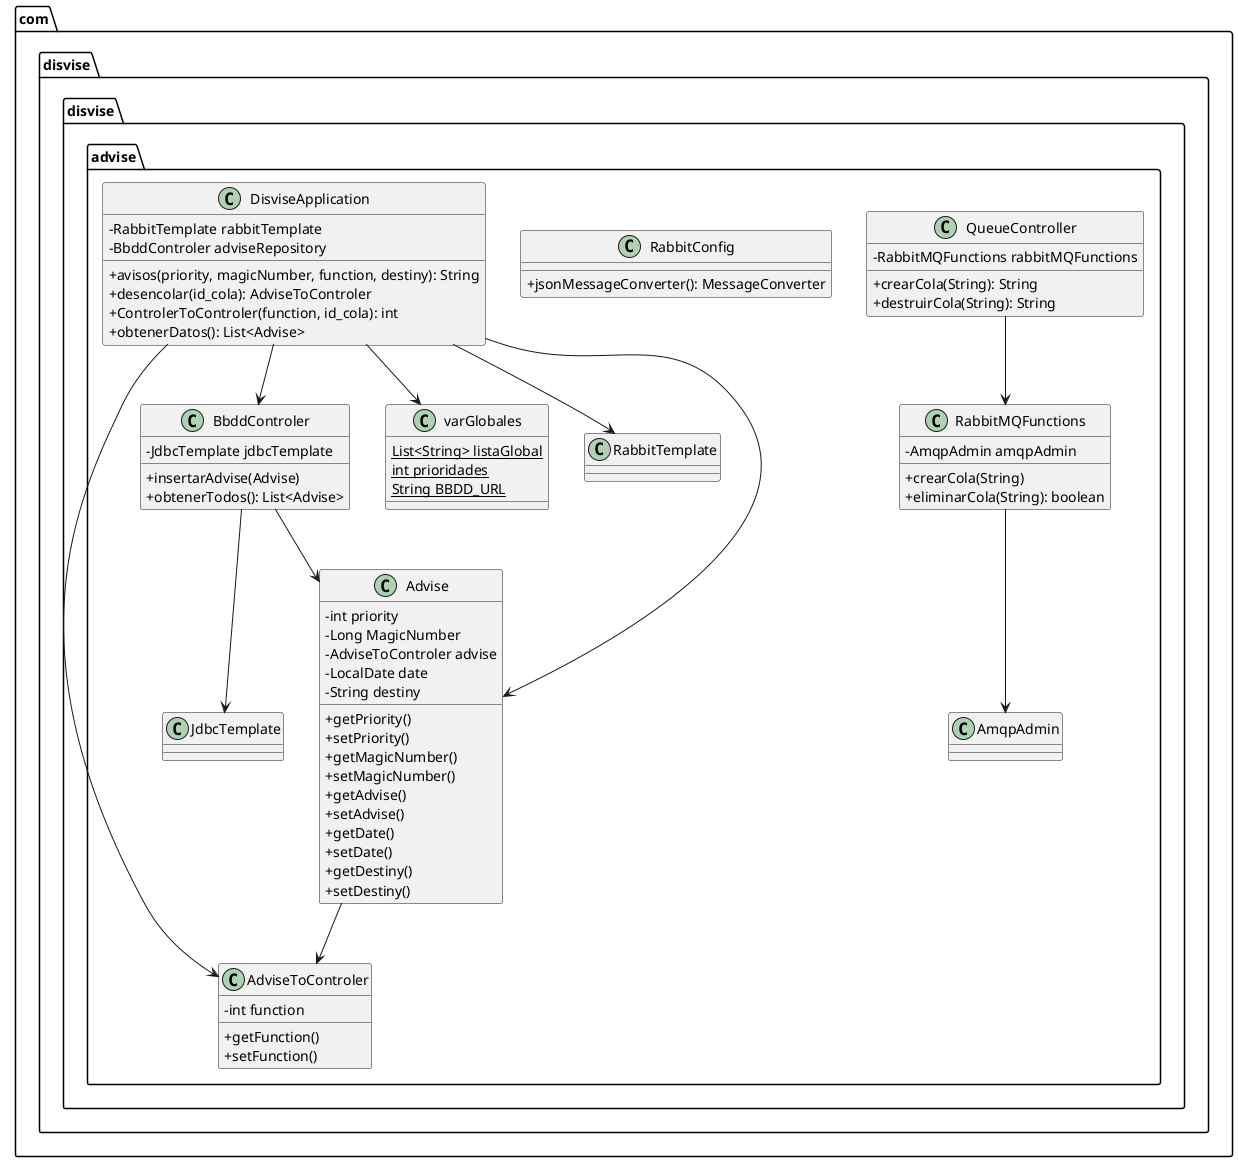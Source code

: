@startuml
' Estilo opcional
skinparam classAttributeIconSize 0

package com.disvise.disvise.advise {

    class Advise {
        - int priority
        - Long MagicNumber
        - AdviseToControler advise
        - LocalDate date
        - String destiny
        + getPriority()
        + setPriority()
        + getMagicNumber()
        + setMagicNumber()
        + getAdvise()
        + setAdvise()
        + getDate()
        + setDate()
        + getDestiny()
        + setDestiny()
    }

    class AdviseToControler {
        - int function
        + getFunction()
        + setFunction()
    }

    class BbddControler {
        - JdbcTemplate jdbcTemplate
        + insertarAdvise(Advise)
        + obtenerTodos(): List<Advise>
    }

    class varGlobales {
        {static} List<String> listaGlobal
        {static} int prioridades
        {static} String BBDD_URL
    }

    class QueueController {
        - RabbitMQFunctions rabbitMQFunctions
        + crearCola(String): String
        + destruirCola(String): String
    }

    class RabbitMQFunctions {
        - AmqpAdmin amqpAdmin
        + crearCola(String)
        + eliminarCola(String): boolean
    }

    class RabbitConfig {
        + jsonMessageConverter(): MessageConverter
    }

    class DisviseApplication {
        - RabbitTemplate rabbitTemplate
        - BbddControler adviseRepository
        + avisos(priority, magicNumber, function, destiny): String
        + desencolar(id_cola): AdviseToControler
        + ControlerToControler(function, id_cola): int
        + obtenerDatos(): List<Advise>
    }

    ' Relaciones
    DisviseApplication --> RabbitTemplate
    DisviseApplication --> BbddControler
    DisviseApplication --> AdviseToControler
    DisviseApplication --> varGlobales
    DisviseApplication --> Advise

    Advise --> AdviseToControler
    BbddControler --> Advise
    BbddControler --> JdbcTemplate
    QueueController --> RabbitMQFunctions
    RabbitMQFunctions --> AmqpAdmin

}

@enduml
